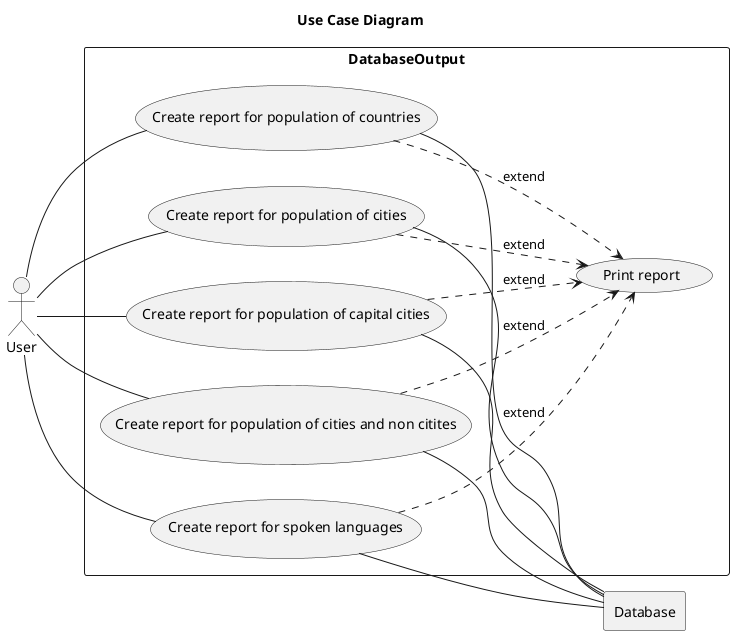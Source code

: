 @startuml
left to right direction

title **Use Case Diagram**

actor U as "User"

rectangle DB as "Database"

rectangle "DatabaseOutput" {

    usecase UC1 as "Create report for population of countries"
    usecase UC2 as "Create report for population of cities"
    usecase UC3 as "Create report for population of capital cities"
    usecase UC4 as "Create report for population of cities and non citites"
    usecase UC5 as "Create report for spoken languages"
    usecase PRINT as "Print report"

    U -- UC1
    U -- UC2
    U -- UC3
    U -- UC4
    U -- UC5

    UC1 ..> PRINT : extend
    UC2 ..> PRINT : extend
    UC3 ..> PRINT : extend
    UC4 ..> PRINT : extend
    UC5 ..> PRINT : extend

    UC1 -- DB
    UC2 -- DB
    UC3 -- DB
    UC4 -- DB
    UC5 -- DB
}

@enduml